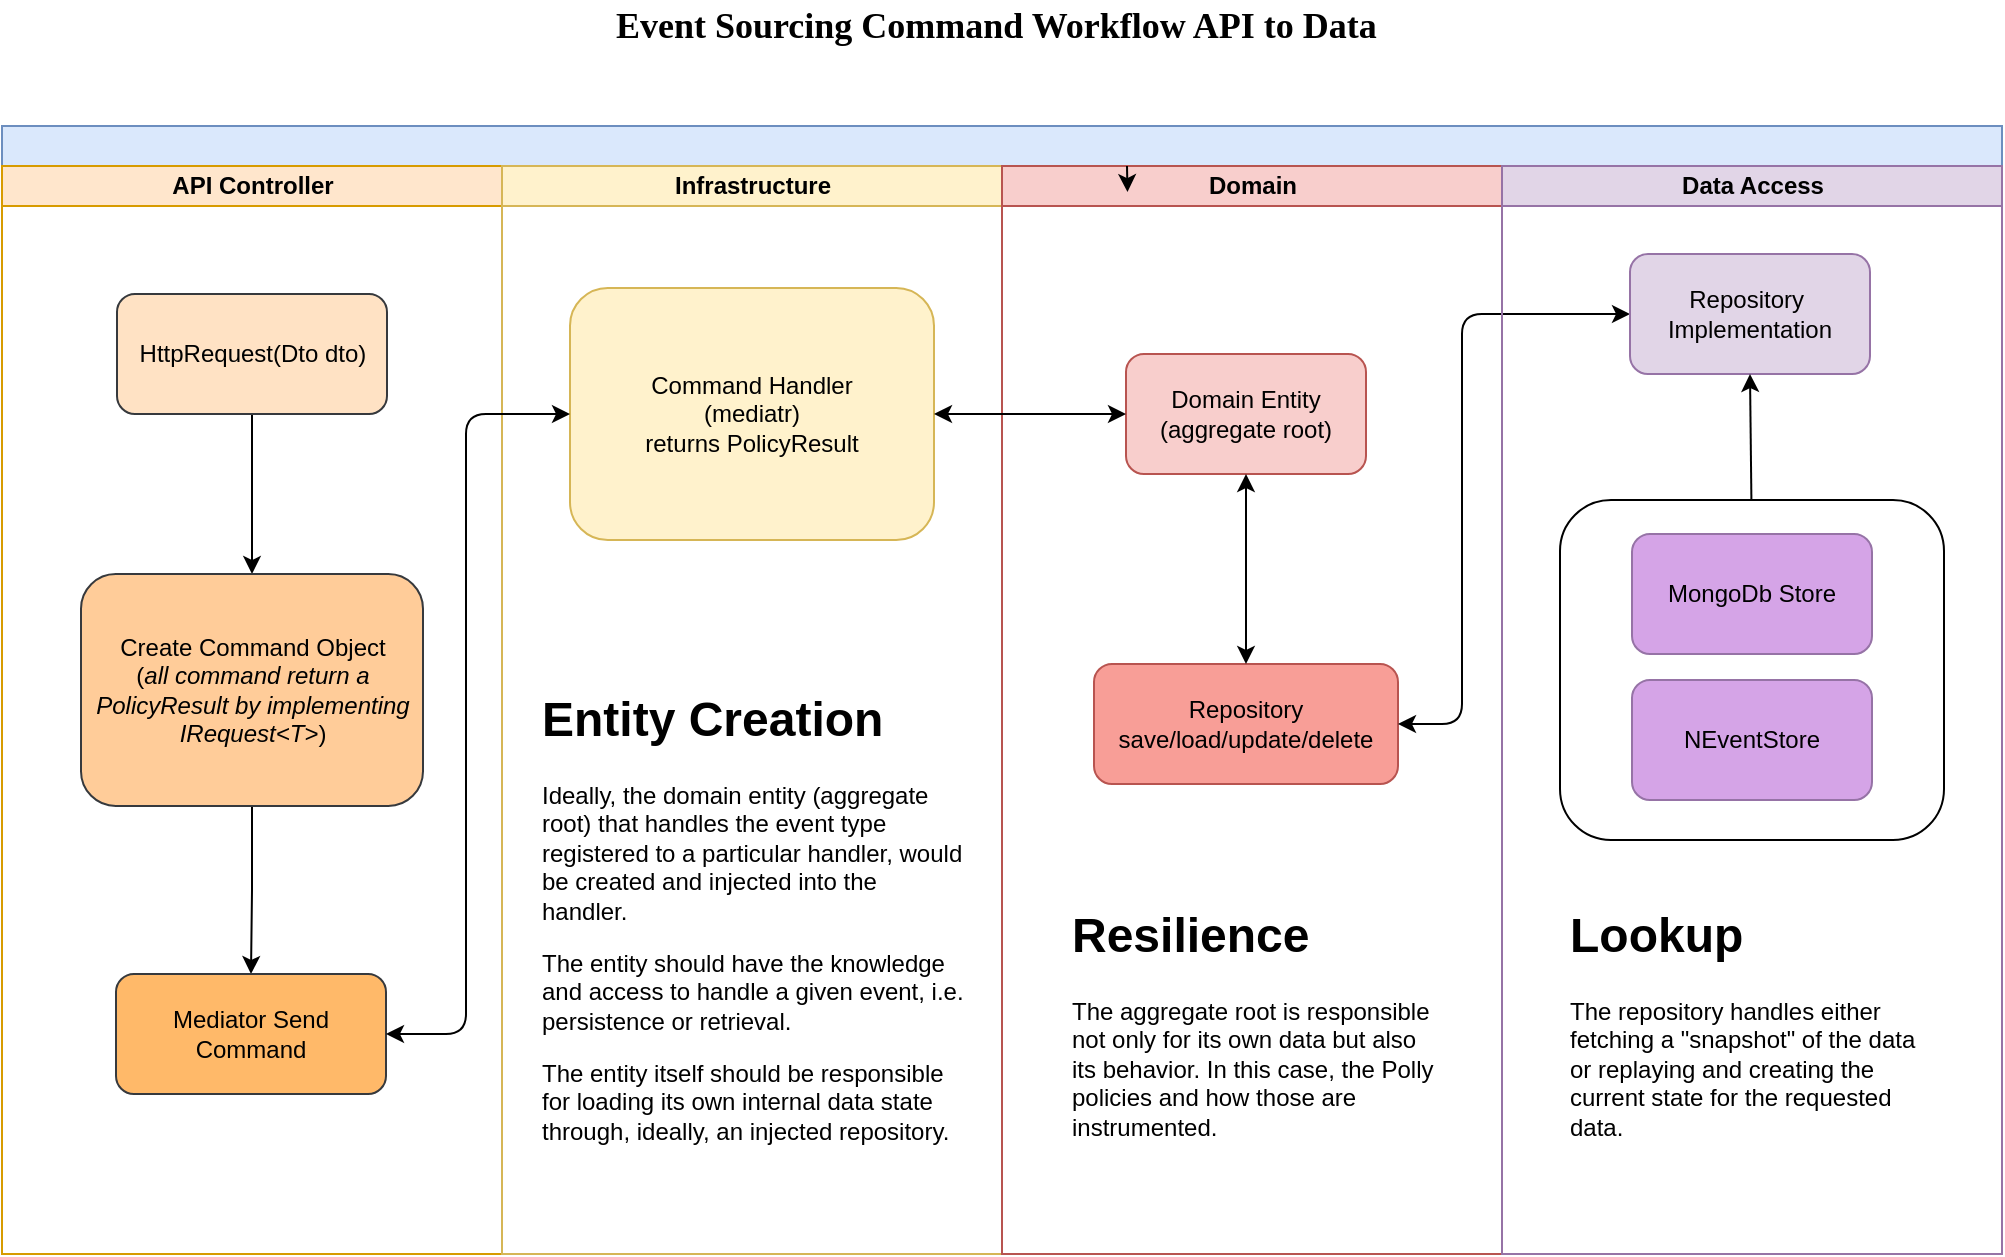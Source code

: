 <mxfile version="11.0.7" type="device"><diagram name="Page-1" id="74e2e168-ea6b-b213-b513-2b3c1d86103e"><mxGraphModel dx="1534" dy="1097" grid="1" gridSize="10" guides="1" tooltips="1" connect="1" arrows="1" fold="1" page="1" pageScale="1" pageWidth="1100" pageHeight="850" background="#ffffff" math="0" shadow="0"><root><mxCell id="0"/><mxCell id="1" parent="0"/><mxCell id="77e6c97f196da883-1" value="" style="swimlane;html=1;childLayout=stackLayout;startSize=20;rounded=0;shadow=0;labelBackgroundColor=none;strokeColor=#6c8ebf;strokeWidth=1;fillColor=#dae8fc;fontFamily=Verdana;fontSize=8;align=center;" parent="1" vertex="1"><mxGeometry x="50" y="123" width="1000" height="564" as="geometry"/></mxCell><mxCell id="77e6c97f196da883-2" value="API Controller" style="swimlane;html=1;startSize=20;fillColor=#ffe6cc;strokeColor=#d79b00;" parent="77e6c97f196da883-1" vertex="1"><mxGeometry y="20" width="250" height="544" as="geometry"/></mxCell><mxCell id="1GRKPbx1N2hwwIt5kS5W-11" value="" style="edgeStyle=orthogonalEdgeStyle;rounded=0;orthogonalLoop=1;jettySize=auto;html=1;" edge="1" parent="77e6c97f196da883-2" source="1GRKPbx1N2hwwIt5kS5W-9" target="1GRKPbx1N2hwwIt5kS5W-10"><mxGeometry relative="1" as="geometry"/></mxCell><object label="HttpRequest(Dto dto)" id="1GRKPbx1N2hwwIt5kS5W-9"><mxCell style="rounded=1;whiteSpace=wrap;html=1;fillColor=#FFE2C4;strokeColor=#36393d;" vertex="1" parent="77e6c97f196da883-2"><mxGeometry x="57.5" y="64" width="135" height="60" as="geometry"/></mxCell></object><mxCell id="1GRKPbx1N2hwwIt5kS5W-13" value="" style="edgeStyle=orthogonalEdgeStyle;rounded=0;orthogonalLoop=1;jettySize=auto;html=1;" edge="1" parent="77e6c97f196da883-2" source="1GRKPbx1N2hwwIt5kS5W-10" target="1GRKPbx1N2hwwIt5kS5W-12"><mxGeometry relative="1" as="geometry"/></mxCell><mxCell id="1GRKPbx1N2hwwIt5kS5W-10" value="Create Command Object&lt;br&gt;(&lt;i&gt;all command return a PolicyResult by implementing IRequest&amp;lt;T&amp;gt;&lt;/i&gt;)" style="rounded=1;whiteSpace=wrap;html=1;fillColor=#ffcc99;strokeColor=#36393d;" vertex="1" parent="77e6c97f196da883-2"><mxGeometry x="39.5" y="204" width="171" height="116" as="geometry"/></mxCell><mxCell id="1GRKPbx1N2hwwIt5kS5W-12" value="Mediator Send Command" style="rounded=1;whiteSpace=wrap;html=1;fillColor=#FFB969;strokeColor=#36393d;" vertex="1" parent="77e6c97f196da883-2"><mxGeometry x="57" y="404" width="135" height="60" as="geometry"/></mxCell><mxCell id="1GRKPbx1N2hwwIt5kS5W-4" value="Infrastructure" style="swimlane;html=1;startSize=20;fillColor=#fff2cc;strokeColor=#d6b656;" vertex="1" parent="77e6c97f196da883-1"><mxGeometry x="250" y="20" width="250" height="544" as="geometry"/></mxCell><mxCell id="1GRKPbx1N2hwwIt5kS5W-14" value="Command Handler&lt;br&gt;(mediatr)&lt;br&gt;returns PolicyResult" style="rounded=1;whiteSpace=wrap;html=1;fillColor=#fff2cc;strokeColor=#d6b656;" vertex="1" parent="1GRKPbx1N2hwwIt5kS5W-4"><mxGeometry x="34" y="61" width="182" height="126" as="geometry"/></mxCell><mxCell id="1GRKPbx1N2hwwIt5kS5W-34" value="&lt;h1&gt;Entity Creation&lt;/h1&gt;&lt;p&gt;Ideally, the domain entity (aggregate root) that handles the event type registered to a particular handler, would be created and injected into the handler.&lt;/p&gt;&lt;p&gt;The entity should have the knowledge and access to handle a given event, i.e. persistence or retrieval.&lt;/p&gt;&lt;p&gt;The entity itself should be responsible for loading its own internal data state through, ideally, an injected repository.&lt;/p&gt;" style="text;html=1;strokeColor=none;fillColor=none;spacing=5;spacingTop=-20;whiteSpace=wrap;overflow=hidden;rounded=0;" vertex="1" parent="1GRKPbx1N2hwwIt5kS5W-4"><mxGeometry x="15" y="257" width="220" height="267" as="geometry"/></mxCell><mxCell id="1GRKPbx1N2hwwIt5kS5W-5" value="Domain" style="swimlane;html=1;startSize=20;fillColor=#f8cecc;strokeColor=#b85450;" vertex="1" parent="77e6c97f196da883-1"><mxGeometry x="500" y="20" width="250" height="544" as="geometry"/></mxCell><mxCell id="1GRKPbx1N2hwwIt5kS5W-16" value="Domain Entity&lt;br&gt;(aggregate root)" style="rounded=1;whiteSpace=wrap;html=1;fillColor=#f8cecc;strokeColor=#b85450;" vertex="1" parent="1GRKPbx1N2hwwIt5kS5W-5"><mxGeometry x="62" y="94" width="120" height="60" as="geometry"/></mxCell><mxCell id="1GRKPbx1N2hwwIt5kS5W-18" value="Repository save/load/update/delete" style="rounded=1;whiteSpace=wrap;html=1;fillColor=#F89E97;strokeColor=#b85450;" vertex="1" parent="1GRKPbx1N2hwwIt5kS5W-5"><mxGeometry x="46" y="249" width="152" height="60" as="geometry"/></mxCell><mxCell id="1GRKPbx1N2hwwIt5kS5W-29" value="" style="endArrow=classic;startArrow=classic;html=1;entryX=0.5;entryY=1;entryDx=0;entryDy=0;exitX=0.5;exitY=0;exitDx=0;exitDy=0;" edge="1" parent="1GRKPbx1N2hwwIt5kS5W-5" source="1GRKPbx1N2hwwIt5kS5W-18" target="1GRKPbx1N2hwwIt5kS5W-16"><mxGeometry width="50" height="50" relative="1" as="geometry"><mxPoint x="102" y="227" as="sourcePoint"/><mxPoint x="122" y="167" as="targetPoint"/></mxGeometry></mxCell><mxCell id="1GRKPbx1N2hwwIt5kS5W-36" value="&lt;h1&gt;Resilience&lt;/h1&gt;&lt;p&gt;The aggregate root is responsible not only for its own data but also its behavior. In this case, the Polly policies and how those are instrumented.&lt;/p&gt;" style="text;html=1;strokeColor=none;fillColor=none;spacing=5;spacingTop=-20;whiteSpace=wrap;overflow=hidden;rounded=0;" vertex="1" parent="1GRKPbx1N2hwwIt5kS5W-5"><mxGeometry x="30" y="365" width="190" height="120" as="geometry"/></mxCell><mxCell id="1GRKPbx1N2hwwIt5kS5W-7" style="edgeStyle=orthogonalEdgeStyle;rounded=0;orthogonalLoop=1;jettySize=auto;html=1;exitX=0.25;exitY=0;exitDx=0;exitDy=0;entryX=0.251;entryY=0.024;entryDx=0;entryDy=0;entryPerimeter=0;" edge="1" parent="77e6c97f196da883-1" source="1GRKPbx1N2hwwIt5kS5W-5" target="1GRKPbx1N2hwwIt5kS5W-5"><mxGeometry relative="1" as="geometry"/></mxCell><mxCell id="1GRKPbx1N2hwwIt5kS5W-30" value="" style="endArrow=classic;startArrow=classic;html=1;entryX=0;entryY=0.5;entryDx=0;entryDy=0;exitX=1;exitY=0.5;exitDx=0;exitDy=0;" edge="1" parent="77e6c97f196da883-1" source="1GRKPbx1N2hwwIt5kS5W-18" target="1GRKPbx1N2hwwIt5kS5W-26"><mxGeometry width="50" height="50" relative="1" as="geometry"><mxPoint x="682" y="214" as="sourcePoint"/><mxPoint x="732" y="164" as="targetPoint"/><Array as="points"><mxPoint x="730" y="299"/><mxPoint x="730" y="94"/></Array></mxGeometry></mxCell><mxCell id="1GRKPbx1N2hwwIt5kS5W-31" value="" style="endArrow=classic;startArrow=classic;html=1;exitX=1;exitY=0.5;exitDx=0;exitDy=0;entryX=0;entryY=0.5;entryDx=0;entryDy=0;" edge="1" parent="77e6c97f196da883-1" source="1GRKPbx1N2hwwIt5kS5W-14" target="1GRKPbx1N2hwwIt5kS5W-16"><mxGeometry width="50" height="50" relative="1" as="geometry"><mxPoint x="462" y="149" as="sourcePoint"/><mxPoint x="512" y="99" as="targetPoint"/></mxGeometry></mxCell><mxCell id="1GRKPbx1N2hwwIt5kS5W-33" value="" style="endArrow=classic;startArrow=classic;html=1;exitX=1;exitY=0.5;exitDx=0;exitDy=0;entryX=0;entryY=0.5;entryDx=0;entryDy=0;" edge="1" parent="77e6c97f196da883-1" source="1GRKPbx1N2hwwIt5kS5W-12" target="1GRKPbx1N2hwwIt5kS5W-14"><mxGeometry width="50" height="50" relative="1" as="geometry"><mxPoint x="332" y="414" as="sourcePoint"/><mxPoint x="382" y="364" as="targetPoint"/><Array as="points"><mxPoint x="232" y="454"/><mxPoint x="232" y="144"/></Array></mxGeometry></mxCell><mxCell id="1GRKPbx1N2hwwIt5kS5W-6" value="Data Access" style="swimlane;html=1;startSize=20;fillColor=#e1d5e7;strokeColor=#9673a6;" vertex="1" parent="77e6c97f196da883-1"><mxGeometry x="750" y="20" width="250" height="544" as="geometry"/></mxCell><mxCell id="1GRKPbx1N2hwwIt5kS5W-26" value="Repository&amp;nbsp;&lt;br&gt;Implementation" style="rounded=1;whiteSpace=wrap;html=1;fillColor=#e1d5e7;strokeColor=#9673a6;" vertex="1" parent="1GRKPbx1N2hwwIt5kS5W-6"><mxGeometry x="64" y="44" width="120" height="60" as="geometry"/></mxCell><mxCell id="1GRKPbx1N2hwwIt5kS5W-28" value="" style="endArrow=classic;startArrow=classic;html=1;entryX=0.5;entryY=1;entryDx=0;entryDy=0;" edge="1" parent="1GRKPbx1N2hwwIt5kS5W-6" target="1GRKPbx1N2hwwIt5kS5W-26"><mxGeometry width="50" height="50" relative="1" as="geometry"><mxPoint x="125" y="194" as="sourcePoint"/><mxPoint x="142" y="144" as="targetPoint"/></mxGeometry></mxCell><mxCell id="1GRKPbx1N2hwwIt5kS5W-35" value="&lt;h1&gt;Lookup&lt;/h1&gt;&lt;div&gt;The repository handles either fetching a &quot;snapshot&quot; of the data or replaying and creating the current state for the requested data.&lt;/div&gt;" style="text;html=1;strokeColor=none;fillColor=none;spacing=5;spacingTop=-20;whiteSpace=wrap;overflow=hidden;rounded=0;" vertex="1" parent="1GRKPbx1N2hwwIt5kS5W-6"><mxGeometry x="29" y="365" width="190" height="120" as="geometry"/></mxCell><mxCell id="1GRKPbx1N2hwwIt5kS5W-25" value="" style="group;fillColor=none;strokeColor=none;" vertex="1" connectable="0" parent="1GRKPbx1N2hwwIt5kS5W-6"><mxGeometry x="29" y="167" width="192" height="170" as="geometry"/></mxCell><mxCell id="1GRKPbx1N2hwwIt5kS5W-23" value="" style="rounded=1;whiteSpace=wrap;html=1;" vertex="1" parent="1GRKPbx1N2hwwIt5kS5W-25"><mxGeometry width="192" height="170" as="geometry"/></mxCell><mxCell id="1GRKPbx1N2hwwIt5kS5W-21" value="NEventStore" style="rounded=1;whiteSpace=wrap;html=1;fillColor=#D5A4E7;strokeColor=#9673a6;" vertex="1" parent="1GRKPbx1N2hwwIt5kS5W-25"><mxGeometry x="36" y="90" width="120" height="60" as="geometry"/></mxCell><mxCell id="1GRKPbx1N2hwwIt5kS5W-22" value="MongoDb Store" style="rounded=1;whiteSpace=wrap;html=1;fillColor=#D5A4E7;strokeColor=#9673a6;" vertex="1" parent="1GRKPbx1N2hwwIt5kS5W-25"><mxGeometry x="36" y="17" width="120" height="60" as="geometry"/></mxCell><mxCell id="1GRKPbx1N2hwwIt5kS5W-8" value="&lt;span style=&quot;font-family: &amp;#34;verdana&amp;#34; ; font-weight: 700 ; text-align: center&quot;&gt;&lt;font style=&quot;font-size: 18px&quot;&gt;Event Sourcing Command Workflow API to Data&lt;/font&gt;&lt;/span&gt;" style="text;html=1;resizable=0;points=[];autosize=1;align=left;verticalAlign=top;spacingTop=-4;" vertex="1" parent="1"><mxGeometry x="355" y="60" width="500" height="20" as="geometry"/></mxCell></root></mxGraphModel></diagram></mxfile>